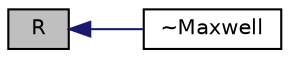 digraph "R"
{
  bgcolor="transparent";
  edge [fontname="Helvetica",fontsize="10",labelfontname="Helvetica",labelfontsize="10"];
  node [fontname="Helvetica",fontsize="10",shape=record];
  rankdir="LR";
  Node363 [label="R",height=0.2,width=0.4,color="black", fillcolor="grey75", style="filled", fontcolor="black"];
  Node363 -> Node364 [dir="back",color="midnightblue",fontsize="10",style="solid",fontname="Helvetica"];
  Node364 [label="~Maxwell",height=0.2,width=0.4,color="black",URL="$a32197.html#ad2ea0423a55e7fbf839d7d16d668960c",tooltip="Destructor. "];
}
